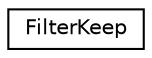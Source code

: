 digraph "类继承关系图"
{
 // INTERACTIVE_SVG=YES
 // LATEX_PDF_SIZE
  edge [fontname="Helvetica",fontsize="10",labelfontname="Helvetica",labelfontsize="10"];
  node [fontname="Helvetica",fontsize="10",shape=record];
  rankdir="LR";
  Node0 [label="FilterKeep",height=0.2,width=0.4,color="black", fillcolor="white", style="filled",URL="$d8/dd6/class_filter_keep.html",tooltip="The implementation of the \"keep\" filter"];
}
